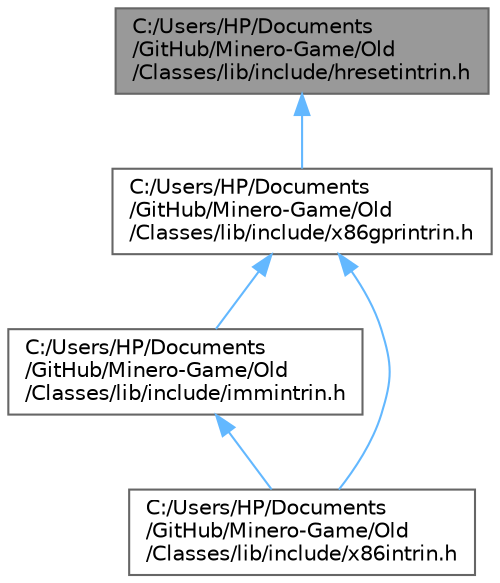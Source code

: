 digraph "C:/Users/HP/Documents/GitHub/Minero-Game/Old/Classes/lib/include/hresetintrin.h"
{
 // LATEX_PDF_SIZE
  bgcolor="transparent";
  edge [fontname=Helvetica,fontsize=10,labelfontname=Helvetica,labelfontsize=10];
  node [fontname=Helvetica,fontsize=10,shape=box,height=0.2,width=0.4];
  Node1 [id="Node000001",label="C:/Users/HP/Documents\l/GitHub/Minero-Game/Old\l/Classes/lib/include/hresetintrin.h",height=0.2,width=0.4,color="gray40", fillcolor="grey60", style="filled", fontcolor="black",tooltip=" "];
  Node1 -> Node2 [id="edge9_Node000001_Node000002",dir="back",color="steelblue1",style="solid",tooltip=" "];
  Node2 [id="Node000002",label="C:/Users/HP/Documents\l/GitHub/Minero-Game/Old\l/Classes/lib/include/x86gprintrin.h",height=0.2,width=0.4,color="grey40", fillcolor="white", style="filled",URL="$_old_2_classes_2lib_2include_2x86gprintrin_8h.html",tooltip=" "];
  Node2 -> Node3 [id="edge10_Node000002_Node000003",dir="back",color="steelblue1",style="solid",tooltip=" "];
  Node3 [id="Node000003",label="C:/Users/HP/Documents\l/GitHub/Minero-Game/Old\l/Classes/lib/include/immintrin.h",height=0.2,width=0.4,color="grey40", fillcolor="white", style="filled",URL="$_old_2_classes_2lib_2include_2immintrin_8h.html",tooltip=" "];
  Node3 -> Node4 [id="edge11_Node000003_Node000004",dir="back",color="steelblue1",style="solid",tooltip=" "];
  Node4 [id="Node000004",label="C:/Users/HP/Documents\l/GitHub/Minero-Game/Old\l/Classes/lib/include/x86intrin.h",height=0.2,width=0.4,color="grey40", fillcolor="white", style="filled",URL="$_old_2_classes_2lib_2include_2x86intrin_8h.html",tooltip=" "];
  Node2 -> Node4 [id="edge12_Node000002_Node000004",dir="back",color="steelblue1",style="solid",tooltip=" "];
}
